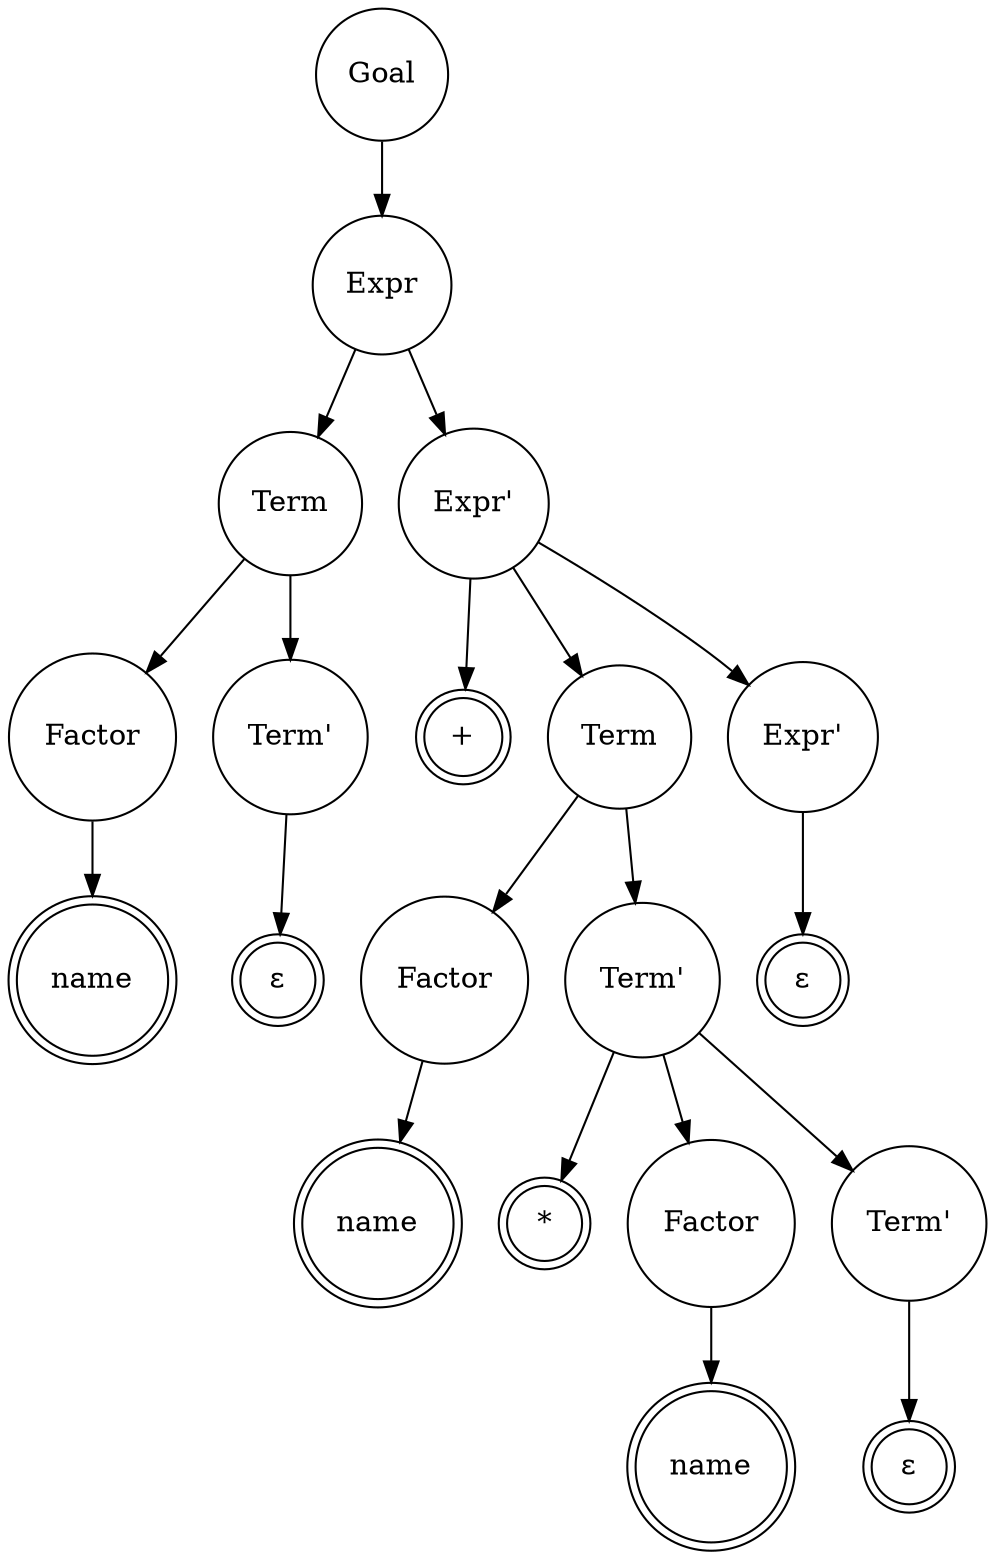 digraph undefined {
  "1" [ label = "Goal", shape =circle ];
  "2" [ label = "Expr", shape =circle ];
  "3" [ label = "Term", shape =circle ];
  "4" [ label = "Factor", shape =circle ];
  "5" [ label = "name", shape =doublecircle ];
  "6" [ label = "Term'", shape =circle ];
  "7" [ label = "ε", shape =doublecircle ];
  "8" [ label = "Expr'", shape =circle ];
  "9" [ label = "+", shape =doublecircle ];
  "10" [ label = "Term", shape =circle ];
  "11" [ label = "Factor", shape =circle ];
  "12" [ label = "name", shape =doublecircle ];
  "13" [ label = "Term'", shape =circle ];
  "14" [ label = "*", shape =doublecircle ];
  "15" [ label = "Factor", shape =circle ];
  "16" [ label = "name", shape =doublecircle ];
  "17" [ label = "Term'", shape =circle ];
  "18" [ label = "ε", shape =doublecircle ];
  "19" [ label = "Expr'", shape =circle ];
  "20" [ label = "ε", shape =doublecircle ];
  "1" -> "2";
  "2" -> "3";
  "3" -> "4";
  "4" -> "5";
  "3" -> "6";
  "6" -> "7";
  "2" -> "8";
  "8" -> "9";
  "8" -> "10";
  "10" -> "11";
  "11" -> "12";
  "10" -> "13";
  "13" -> "14";
  "13" -> "15";
  "15" -> "16";
  "13" -> "17";
  "17" -> "18";
  "8" -> "19";
  "19" -> "20";
}
